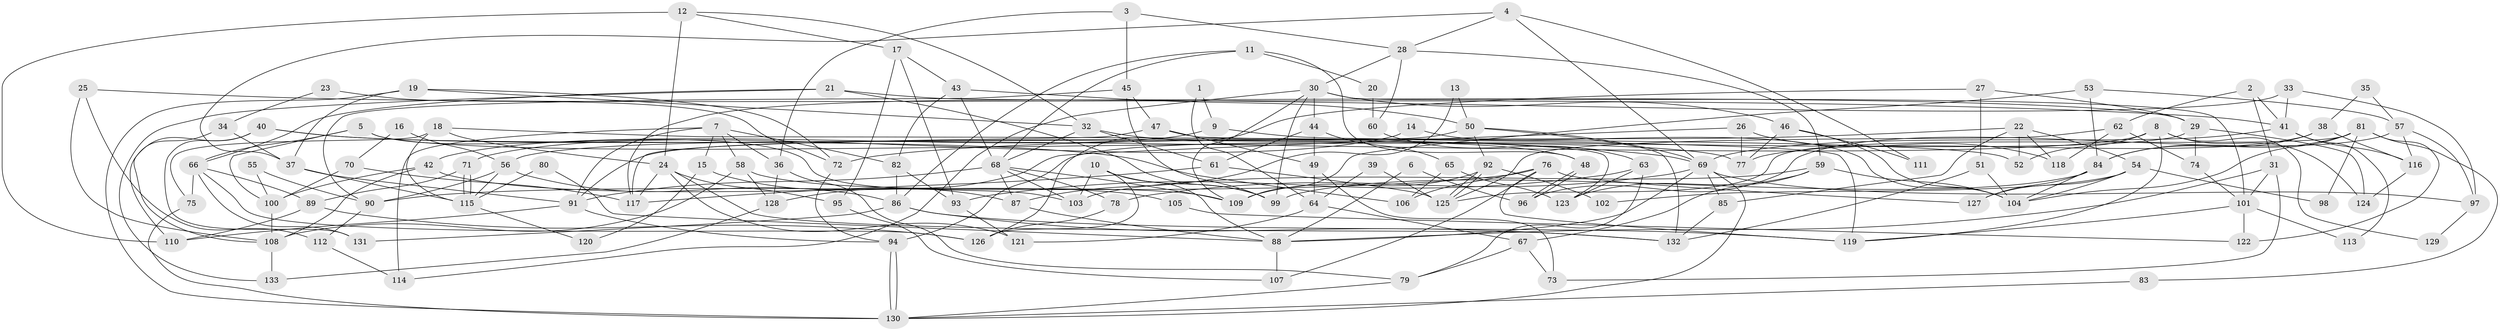 // coarse degree distribution, {2: 0.10869565217391304, 5: 0.18478260869565216, 7: 0.08695652173913043, 4: 0.17391304347826086, 3: 0.22826086956521738, 8: 0.06521739130434782, 6: 0.08695652173913043, 9: 0.043478260869565216, 12: 0.010869565217391304, 10: 0.010869565217391304}
// Generated by graph-tools (version 1.1) at 2025/23/03/03/25 07:23:58]
// undirected, 133 vertices, 266 edges
graph export_dot {
graph [start="1"]
  node [color=gray90,style=filled];
  1;
  2;
  3;
  4;
  5;
  6;
  7;
  8;
  9;
  10;
  11;
  12;
  13;
  14;
  15;
  16;
  17;
  18;
  19;
  20;
  21;
  22;
  23;
  24;
  25;
  26;
  27;
  28;
  29;
  30;
  31;
  32;
  33;
  34;
  35;
  36;
  37;
  38;
  39;
  40;
  41;
  42;
  43;
  44;
  45;
  46;
  47;
  48;
  49;
  50;
  51;
  52;
  53;
  54;
  55;
  56;
  57;
  58;
  59;
  60;
  61;
  62;
  63;
  64;
  65;
  66;
  67;
  68;
  69;
  70;
  71;
  72;
  73;
  74;
  75;
  76;
  77;
  78;
  79;
  80;
  81;
  82;
  83;
  84;
  85;
  86;
  87;
  88;
  89;
  90;
  91;
  92;
  93;
  94;
  95;
  96;
  97;
  98;
  99;
  100;
  101;
  102;
  103;
  104;
  105;
  106;
  107;
  108;
  109;
  110;
  111;
  112;
  113;
  114;
  115;
  116;
  117;
  118;
  119;
  120;
  121;
  122;
  123;
  124;
  125;
  126;
  127;
  128;
  129;
  130;
  131;
  132;
  133;
  1 -- 64;
  1 -- 9;
  2 -- 62;
  2 -- 41;
  2 -- 31;
  3 -- 28;
  3 -- 45;
  3 -- 36;
  4 -- 37;
  4 -- 69;
  4 -- 28;
  4 -- 111;
  5 -- 66;
  5 -- 103;
  5 -- 77;
  5 -- 100;
  6 -- 88;
  6 -- 96;
  7 -- 36;
  7 -- 58;
  7 -- 15;
  7 -- 82;
  7 -- 91;
  7 -- 114;
  8 -- 56;
  8 -- 119;
  8 -- 52;
  8 -- 124;
  8 -- 129;
  9 -- 52;
  9 -- 42;
  10 -- 99;
  10 -- 126;
  10 -- 88;
  10 -- 103;
  11 -- 48;
  11 -- 68;
  11 -- 20;
  11 -- 86;
  12 -- 24;
  12 -- 32;
  12 -- 17;
  12 -- 110;
  13 -- 50;
  13 -- 87;
  14 -- 104;
  14 -- 71;
  15 -- 87;
  15 -- 120;
  16 -- 56;
  16 -- 70;
  17 -- 43;
  17 -- 93;
  17 -- 95;
  18 -- 119;
  18 -- 75;
  18 -- 24;
  18 -- 115;
  19 -- 37;
  19 -- 130;
  19 -- 32;
  19 -- 72;
  20 -- 60;
  21 -- 99;
  21 -- 29;
  21 -- 66;
  21 -- 133;
  22 -- 72;
  22 -- 85;
  22 -- 52;
  22 -- 54;
  22 -- 118;
  23 -- 72;
  23 -- 34;
  24 -- 132;
  24 -- 95;
  24 -- 117;
  24 -- 121;
  25 -- 41;
  25 -- 112;
  25 -- 108;
  26 -- 77;
  26 -- 118;
  26 -- 128;
  27 -- 51;
  27 -- 126;
  27 -- 29;
  28 -- 59;
  28 -- 30;
  28 -- 60;
  29 -- 124;
  29 -- 74;
  29 -- 94;
  30 -- 101;
  30 -- 44;
  30 -- 46;
  30 -- 99;
  30 -- 109;
  30 -- 114;
  31 -- 88;
  31 -- 73;
  31 -- 101;
  32 -- 68;
  32 -- 48;
  32 -- 61;
  33 -- 41;
  33 -- 117;
  33 -- 97;
  34 -- 37;
  34 -- 108;
  35 -- 38;
  35 -- 57;
  36 -- 128;
  36 -- 79;
  37 -- 115;
  37 -- 91;
  38 -- 84;
  38 -- 77;
  38 -- 116;
  39 -- 125;
  39 -- 64;
  40 -- 131;
  40 -- 110;
  40 -- 69;
  40 -- 106;
  41 -- 116;
  41 -- 69;
  41 -- 113;
  42 -- 100;
  42 -- 108;
  42 -- 105;
  43 -- 50;
  43 -- 68;
  43 -- 82;
  44 -- 49;
  44 -- 61;
  44 -- 65;
  45 -- 47;
  45 -- 90;
  45 -- 99;
  46 -- 104;
  46 -- 77;
  46 -- 111;
  47 -- 123;
  47 -- 117;
  47 -- 49;
  48 -- 96;
  48 -- 96;
  49 -- 64;
  49 -- 73;
  50 -- 91;
  50 -- 69;
  50 -- 92;
  50 -- 132;
  51 -- 104;
  51 -- 132;
  53 -- 84;
  53 -- 109;
  53 -- 57;
  54 -- 127;
  54 -- 98;
  54 -- 102;
  54 -- 104;
  55 -- 90;
  55 -- 100;
  56 -- 115;
  56 -- 86;
  56 -- 90;
  57 -- 97;
  57 -- 96;
  57 -- 116;
  58 -- 108;
  58 -- 109;
  58 -- 128;
  59 -- 104;
  59 -- 103;
  59 -- 67;
  59 -- 123;
  60 -- 63;
  61 -- 117;
  61 -- 125;
  62 -- 74;
  62 -- 125;
  62 -- 118;
  63 -- 79;
  63 -- 93;
  63 -- 123;
  64 -- 121;
  64 -- 67;
  65 -- 123;
  65 -- 106;
  66 -- 89;
  66 -- 75;
  66 -- 126;
  66 -- 131;
  67 -- 73;
  67 -- 79;
  68 -- 91;
  68 -- 109;
  68 -- 78;
  68 -- 87;
  68 -- 103;
  69 -- 130;
  69 -- 78;
  69 -- 85;
  69 -- 88;
  69 -- 97;
  70 -- 117;
  70 -- 100;
  71 -- 115;
  71 -- 115;
  71 -- 89;
  72 -- 94;
  74 -- 101;
  75 -- 130;
  76 -- 106;
  76 -- 107;
  76 -- 90;
  76 -- 119;
  76 -- 127;
  78 -- 126;
  79 -- 130;
  80 -- 88;
  80 -- 115;
  81 -- 125;
  81 -- 104;
  81 -- 83;
  81 -- 84;
  81 -- 98;
  81 -- 122;
  82 -- 86;
  82 -- 93;
  83 -- 130;
  84 -- 99;
  84 -- 104;
  84 -- 127;
  85 -- 132;
  86 -- 119;
  86 -- 131;
  86 -- 132;
  87 -- 88;
  88 -- 107;
  89 -- 110;
  89 -- 126;
  90 -- 112;
  91 -- 94;
  91 -- 110;
  92 -- 125;
  92 -- 125;
  92 -- 102;
  92 -- 109;
  93 -- 121;
  94 -- 130;
  94 -- 130;
  95 -- 107;
  97 -- 129;
  100 -- 108;
  101 -- 119;
  101 -- 113;
  101 -- 122;
  105 -- 122;
  108 -- 133;
  112 -- 114;
  115 -- 120;
  116 -- 124;
  128 -- 133;
}
